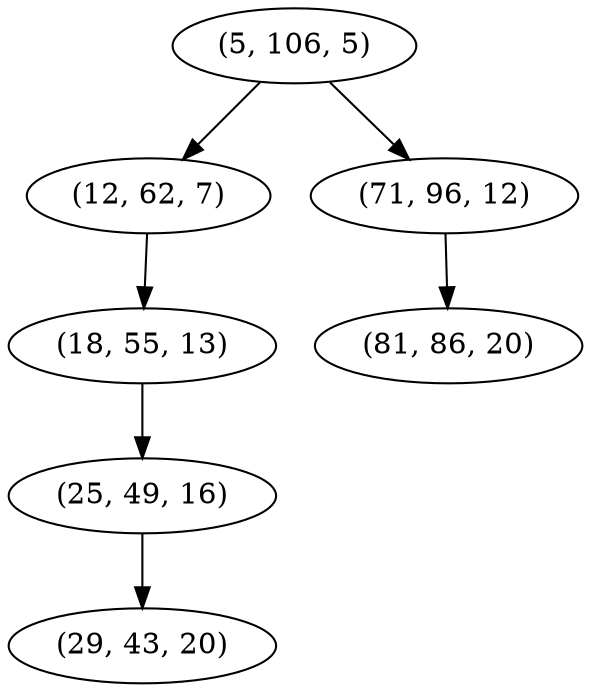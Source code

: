 digraph tree {
    "(5, 106, 5)";
    "(12, 62, 7)";
    "(18, 55, 13)";
    "(25, 49, 16)";
    "(29, 43, 20)";
    "(71, 96, 12)";
    "(81, 86, 20)";
    "(5, 106, 5)" -> "(12, 62, 7)";
    "(5, 106, 5)" -> "(71, 96, 12)";
    "(12, 62, 7)" -> "(18, 55, 13)";
    "(18, 55, 13)" -> "(25, 49, 16)";
    "(25, 49, 16)" -> "(29, 43, 20)";
    "(71, 96, 12)" -> "(81, 86, 20)";
}
